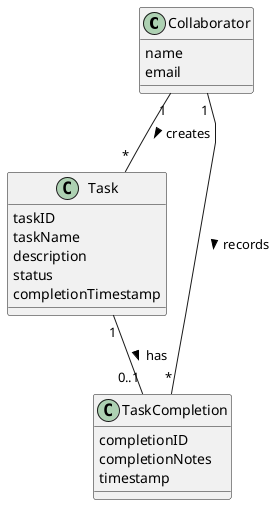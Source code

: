 @startuml
'skinparam monochrome true
skinparam packageStyle rectangle
skinparam shadowing false
skinparam linetype polyline
'skinparam linetype orto

skinparam classAttributeIconSize 0

'left to right direction

' title Domain Model for Task Completion

class Collaborator {
    name
    email
}

class Task {
    taskID
    taskName
    description
    status
    completionTimestamp
}

class TaskCompletion {
    completionID
    completionNotes
    timestamp
}

Collaborator "1" -- "*" Task : creates >
Task "1" -- "0..1" TaskCompletion : has >
Collaborator "1" -- "*" TaskCompletion : records >

@enduml
